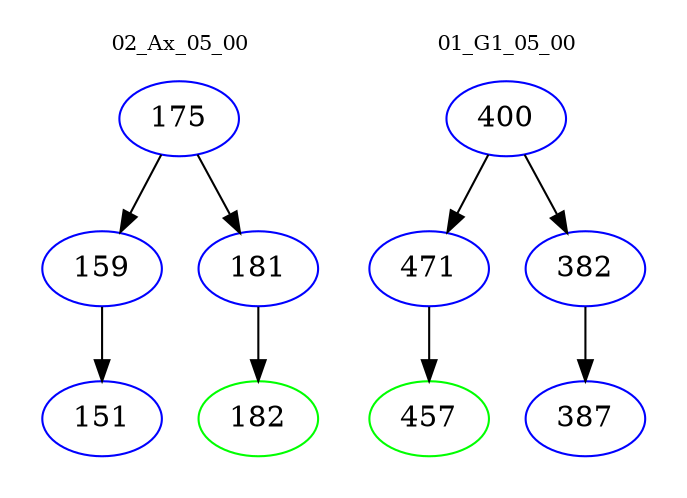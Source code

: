 digraph{
subgraph cluster_0 {
color = white
label = "02_Ax_05_00";
fontsize=10;
T0_175 [label="175", color="blue"]
T0_175 -> T0_159 [color="black"]
T0_159 [label="159", color="blue"]
T0_159 -> T0_151 [color="black"]
T0_151 [label="151", color="blue"]
T0_175 -> T0_181 [color="black"]
T0_181 [label="181", color="blue"]
T0_181 -> T0_182 [color="black"]
T0_182 [label="182", color="green"]
}
subgraph cluster_1 {
color = white
label = "01_G1_05_00";
fontsize=10;
T1_400 [label="400", color="blue"]
T1_400 -> T1_471 [color="black"]
T1_471 [label="471", color="blue"]
T1_471 -> T1_457 [color="black"]
T1_457 [label="457", color="green"]
T1_400 -> T1_382 [color="black"]
T1_382 [label="382", color="blue"]
T1_382 -> T1_387 [color="black"]
T1_387 [label="387", color="blue"]
}
}
